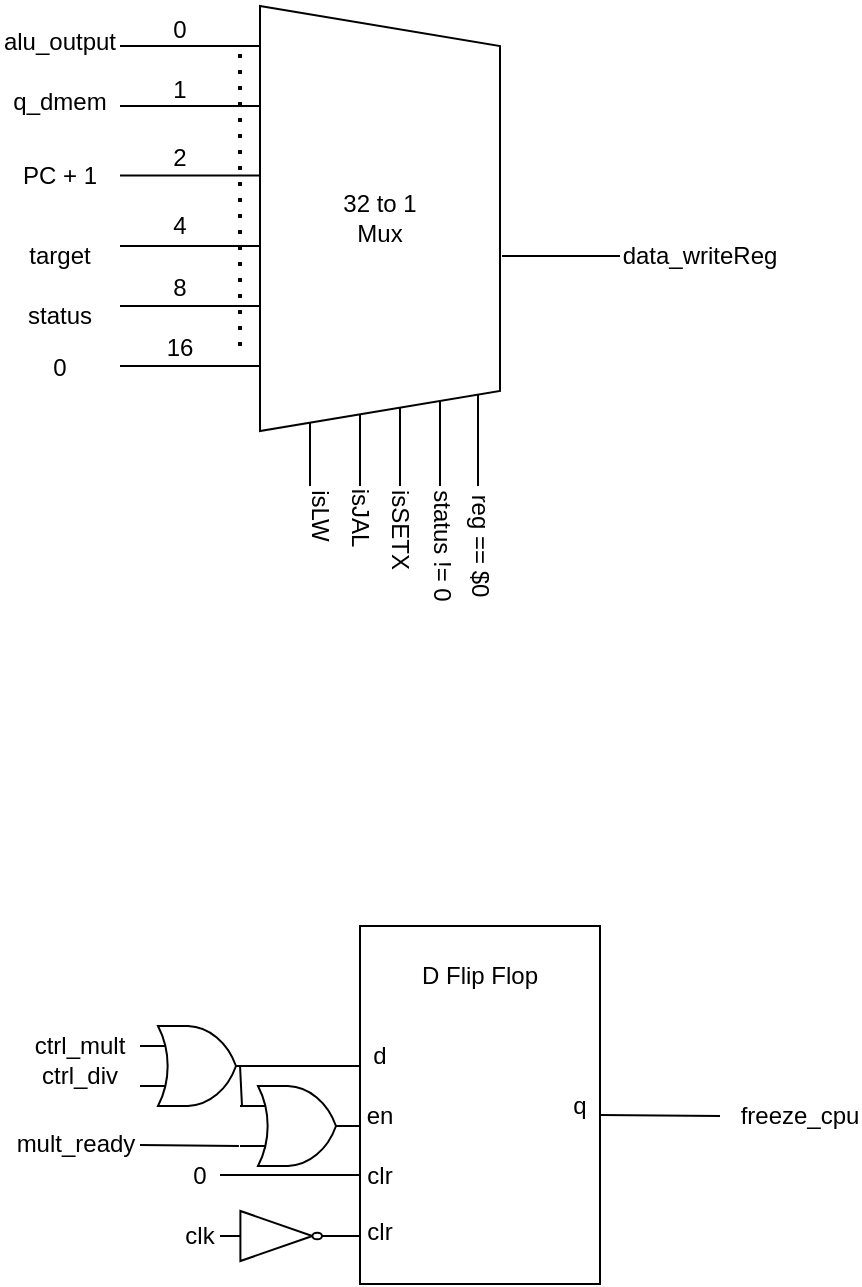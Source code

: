 <mxfile version="24.1.0" type="device">
  <diagram id="2tvL0R3IqfuwvdDt59Ox" name="Page-1">
    <mxGraphModel dx="137" dy="94" grid="1" gridSize="10" guides="1" tooltips="1" connect="1" arrows="1" fold="1" page="1" pageScale="1" pageWidth="850" pageHeight="1100" math="0" shadow="0">
      <root>
        <mxCell id="0" />
        <mxCell id="1" parent="0" />
        <mxCell id="Fs_C0T-dMjdy2RDeYWs9-61" style="edgeStyle=orthogonalEdgeStyle;rounded=0;orthogonalLoop=1;jettySize=auto;html=1;entryX=0.5;entryY=0.667;entryDx=0;entryDy=0;entryPerimeter=0;" edge="1" parent="1" source="Fs_C0T-dMjdy2RDeYWs9-60" target="Fs_C0T-dMjdy2RDeYWs9-45">
          <mxGeometry relative="1" as="geometry" />
        </mxCell>
        <mxCell id="Fs_C0T-dMjdy2RDeYWs9-54" style="edgeStyle=orthogonalEdgeStyle;rounded=0;orthogonalLoop=1;jettySize=auto;html=1;exitX=1;exitY=0.5;exitDx=0;exitDy=0;" edge="1" parent="1">
          <mxGeometry relative="1" as="geometry">
            <mxPoint x="300" y="735" as="sourcePoint" />
            <mxPoint x="320.007" y="720" as="targetPoint" />
          </mxGeometry>
        </mxCell>
        <mxCell id="Fs_C0T-dMjdy2RDeYWs9-3" value="" style="endArrow=none;html=1;rounded=0;" edge="1" parent="1">
          <mxGeometry width="50" height="50" relative="1" as="geometry">
            <mxPoint x="190" y="140" as="sourcePoint" />
            <mxPoint x="260" y="140" as="targetPoint" />
          </mxGeometry>
        </mxCell>
        <mxCell id="Fs_C0T-dMjdy2RDeYWs9-4" value="" style="endArrow=none;html=1;rounded=0;" edge="1" parent="1">
          <mxGeometry width="50" height="50" relative="1" as="geometry">
            <mxPoint x="190" y="170" as="sourcePoint" />
            <mxPoint x="260" y="170" as="targetPoint" />
          </mxGeometry>
        </mxCell>
        <mxCell id="Fs_C0T-dMjdy2RDeYWs9-5" value="" style="endArrow=none;html=1;rounded=0;" edge="1" parent="1">
          <mxGeometry width="50" height="50" relative="1" as="geometry">
            <mxPoint x="190" y="204.76" as="sourcePoint" />
            <mxPoint x="260" y="204.76" as="targetPoint" />
          </mxGeometry>
        </mxCell>
        <mxCell id="Fs_C0T-dMjdy2RDeYWs9-6" value="" style="endArrow=none;html=1;rounded=0;" edge="1" parent="1">
          <mxGeometry width="50" height="50" relative="1" as="geometry">
            <mxPoint x="190" y="240" as="sourcePoint" />
            <mxPoint x="260" y="240" as="targetPoint" />
          </mxGeometry>
        </mxCell>
        <mxCell id="Fs_C0T-dMjdy2RDeYWs9-7" value="" style="endArrow=none;html=1;rounded=0;" edge="1" parent="1">
          <mxGeometry width="50" height="50" relative="1" as="geometry">
            <mxPoint x="190" y="270" as="sourcePoint" />
            <mxPoint x="260" y="270" as="targetPoint" />
          </mxGeometry>
        </mxCell>
        <mxCell id="Fs_C0T-dMjdy2RDeYWs9-8" value="" style="endArrow=none;html=1;rounded=0;" edge="1" parent="1">
          <mxGeometry width="50" height="50" relative="1" as="geometry">
            <mxPoint x="285" y="360" as="sourcePoint" />
            <mxPoint x="285" y="280" as="targetPoint" />
          </mxGeometry>
        </mxCell>
        <mxCell id="Fs_C0T-dMjdy2RDeYWs9-9" value="" style="endArrow=none;html=1;rounded=0;" edge="1" parent="1">
          <mxGeometry width="50" height="50" relative="1" as="geometry">
            <mxPoint x="310" y="360" as="sourcePoint" />
            <mxPoint x="310" y="280" as="targetPoint" />
          </mxGeometry>
        </mxCell>
        <mxCell id="Fs_C0T-dMjdy2RDeYWs9-10" value="" style="endArrow=none;html=1;rounded=0;" edge="1" parent="1">
          <mxGeometry width="50" height="50" relative="1" as="geometry">
            <mxPoint x="330" y="360" as="sourcePoint" />
            <mxPoint x="330" y="280" as="targetPoint" />
          </mxGeometry>
        </mxCell>
        <mxCell id="Fs_C0T-dMjdy2RDeYWs9-11" value="" style="endArrow=none;html=1;rounded=0;" edge="1" parent="1">
          <mxGeometry width="50" height="50" relative="1" as="geometry">
            <mxPoint x="350" y="360" as="sourcePoint" />
            <mxPoint x="350" y="280" as="targetPoint" />
          </mxGeometry>
        </mxCell>
        <mxCell id="Fs_C0T-dMjdy2RDeYWs9-13" value="isLW" style="text;html=1;align=center;verticalAlign=middle;whiteSpace=wrap;rounded=0;rotation=90;" vertex="1" parent="1">
          <mxGeometry x="260" y="360" width="60" height="30" as="geometry" />
        </mxCell>
        <mxCell id="Fs_C0T-dMjdy2RDeYWs9-14" value="isJAL" style="text;html=1;align=center;verticalAlign=middle;whiteSpace=wrap;rounded=0;rotation=90;" vertex="1" parent="1">
          <mxGeometry x="280" y="361" width="60" height="30" as="geometry" />
        </mxCell>
        <mxCell id="Fs_C0T-dMjdy2RDeYWs9-16" value="isSETX" style="text;html=1;align=center;verticalAlign=middle;whiteSpace=wrap;rounded=0;rotation=90;" vertex="1" parent="1">
          <mxGeometry x="300" y="367" width="60" height="30" as="geometry" />
        </mxCell>
        <mxCell id="Fs_C0T-dMjdy2RDeYWs9-17" value="status != 0" style="text;html=1;align=center;verticalAlign=middle;whiteSpace=wrap;rounded=0;rotation=90;" vertex="1" parent="1">
          <mxGeometry x="321" y="375" width="60" height="30" as="geometry" />
        </mxCell>
        <mxCell id="Fs_C0T-dMjdy2RDeYWs9-19" value="" style="endArrow=none;html=1;rounded=0;" edge="1" parent="1">
          <mxGeometry width="50" height="50" relative="1" as="geometry">
            <mxPoint x="369" y="360" as="sourcePoint" />
            <mxPoint x="369" y="280" as="targetPoint" />
          </mxGeometry>
        </mxCell>
        <mxCell id="Fs_C0T-dMjdy2RDeYWs9-20" value="reg == $0" style="text;html=1;align=center;verticalAlign=middle;whiteSpace=wrap;rounded=0;rotation=90;" vertex="1" parent="1">
          <mxGeometry x="340" y="375" width="60" height="30" as="geometry" />
        </mxCell>
        <mxCell id="Fs_C0T-dMjdy2RDeYWs9-2" value="" style="shape=trapezoid;perimeter=trapezoidPerimeter;whiteSpace=wrap;html=1;fixedSize=1;rotation=90;" vertex="1" parent="1">
          <mxGeometry x="213.75" y="166.25" width="212.5" height="120" as="geometry" />
        </mxCell>
        <mxCell id="Fs_C0T-dMjdy2RDeYWs9-21" value="alu_output" style="text;html=1;align=center;verticalAlign=middle;whiteSpace=wrap;rounded=0;" vertex="1" parent="1">
          <mxGeometry x="130" y="122.5" width="60" height="30" as="geometry" />
        </mxCell>
        <mxCell id="Fs_C0T-dMjdy2RDeYWs9-22" value="q_dmem" style="text;html=1;align=center;verticalAlign=middle;whiteSpace=wrap;rounded=0;" vertex="1" parent="1">
          <mxGeometry x="130" y="152.5" width="60" height="30" as="geometry" />
        </mxCell>
        <mxCell id="Fs_C0T-dMjdy2RDeYWs9-23" value="PC + 1" style="text;html=1;align=center;verticalAlign=middle;whiteSpace=wrap;rounded=0;" vertex="1" parent="1">
          <mxGeometry x="130" y="190" width="60" height="30" as="geometry" />
        </mxCell>
        <mxCell id="Fs_C0T-dMjdy2RDeYWs9-25" value="target" style="text;html=1;align=center;verticalAlign=middle;whiteSpace=wrap;rounded=0;" vertex="1" parent="1">
          <mxGeometry x="130" y="230" width="60" height="30" as="geometry" />
        </mxCell>
        <mxCell id="Fs_C0T-dMjdy2RDeYWs9-26" value="status" style="text;html=1;align=center;verticalAlign=middle;whiteSpace=wrap;rounded=0;" vertex="1" parent="1">
          <mxGeometry x="130" y="260" width="60" height="30" as="geometry" />
        </mxCell>
        <mxCell id="Fs_C0T-dMjdy2RDeYWs9-27" value="" style="endArrow=none;html=1;rounded=0;" edge="1" parent="1">
          <mxGeometry width="50" height="50" relative="1" as="geometry">
            <mxPoint x="190" y="300" as="sourcePoint" />
            <mxPoint x="260" y="300" as="targetPoint" />
          </mxGeometry>
        </mxCell>
        <mxCell id="Fs_C0T-dMjdy2RDeYWs9-28" value="0" style="text;html=1;align=center;verticalAlign=middle;whiteSpace=wrap;rounded=0;" vertex="1" parent="1">
          <mxGeometry x="130" y="286.25" width="60" height="30" as="geometry" />
        </mxCell>
        <mxCell id="Fs_C0T-dMjdy2RDeYWs9-29" value="" style="endArrow=none;html=1;rounded=0;" edge="1" parent="1">
          <mxGeometry width="50" height="50" relative="1" as="geometry">
            <mxPoint x="381" y="245" as="sourcePoint" />
            <mxPoint x="440" y="245" as="targetPoint" />
          </mxGeometry>
        </mxCell>
        <mxCell id="Fs_C0T-dMjdy2RDeYWs9-30" value="data_writeReg" style="text;html=1;align=center;verticalAlign=middle;whiteSpace=wrap;rounded=0;" vertex="1" parent="1">
          <mxGeometry x="450" y="230" width="60" height="30" as="geometry" />
        </mxCell>
        <mxCell id="Fs_C0T-dMjdy2RDeYWs9-31" value="" style="endArrow=none;dashed=1;html=1;dashPattern=1 3;strokeWidth=2;rounded=0;" edge="1" parent="1">
          <mxGeometry width="50" height="50" relative="1" as="geometry">
            <mxPoint x="250" y="290" as="sourcePoint" />
            <mxPoint x="250" y="142.5" as="targetPoint" />
          </mxGeometry>
        </mxCell>
        <mxCell id="Fs_C0T-dMjdy2RDeYWs9-32" value="0" style="text;html=1;align=center;verticalAlign=middle;whiteSpace=wrap;rounded=0;" vertex="1" parent="1">
          <mxGeometry x="190" y="117" width="60" height="30" as="geometry" />
        </mxCell>
        <mxCell id="Fs_C0T-dMjdy2RDeYWs9-33" value="1" style="text;html=1;align=center;verticalAlign=middle;whiteSpace=wrap;rounded=0;" vertex="1" parent="1">
          <mxGeometry x="190" y="147" width="60" height="30" as="geometry" />
        </mxCell>
        <mxCell id="Fs_C0T-dMjdy2RDeYWs9-34" value="2" style="text;html=1;align=center;verticalAlign=middle;whiteSpace=wrap;rounded=0;" vertex="1" parent="1">
          <mxGeometry x="190" y="181" width="60" height="30" as="geometry" />
        </mxCell>
        <mxCell id="Fs_C0T-dMjdy2RDeYWs9-35" value="4" style="text;html=1;align=center;verticalAlign=middle;whiteSpace=wrap;rounded=0;" vertex="1" parent="1">
          <mxGeometry x="190" y="215.25" width="60" height="30" as="geometry" />
        </mxCell>
        <mxCell id="Fs_C0T-dMjdy2RDeYWs9-40" value="8" style="text;html=1;align=center;verticalAlign=middle;whiteSpace=wrap;rounded=0;" vertex="1" parent="1">
          <mxGeometry x="190" y="246" width="60" height="30" as="geometry" />
        </mxCell>
        <mxCell id="Fs_C0T-dMjdy2RDeYWs9-41" value="16" style="text;html=1;align=center;verticalAlign=middle;whiteSpace=wrap;rounded=0;" vertex="1" parent="1">
          <mxGeometry x="190" y="276" width="60" height="30" as="geometry" />
        </mxCell>
        <mxCell id="Fs_C0T-dMjdy2RDeYWs9-42" value="32 to 1&lt;div&gt;Mux&lt;/div&gt;" style="text;html=1;align=center;verticalAlign=middle;whiteSpace=wrap;rounded=0;" vertex="1" parent="1">
          <mxGeometry x="290" y="211" width="60" height="30" as="geometry" />
        </mxCell>
        <mxCell id="Fs_C0T-dMjdy2RDeYWs9-43" value="" style="rounded=0;whiteSpace=wrap;html=1;" vertex="1" parent="1">
          <mxGeometry x="310" y="580" width="120" height="179" as="geometry" />
        </mxCell>
        <mxCell id="Fs_C0T-dMjdy2RDeYWs9-44" value="D Flip Flop" style="text;html=1;align=center;verticalAlign=middle;whiteSpace=wrap;rounded=0;" vertex="1" parent="1">
          <mxGeometry x="340" y="590" width="60" height="30" as="geometry" />
        </mxCell>
        <mxCell id="Fs_C0T-dMjdy2RDeYWs9-45" value="d" style="text;html=1;align=center;verticalAlign=middle;whiteSpace=wrap;rounded=0;" vertex="1" parent="1">
          <mxGeometry x="290" y="630" width="60" height="30" as="geometry" />
        </mxCell>
        <mxCell id="Fs_C0T-dMjdy2RDeYWs9-46" value="q" style="text;html=1;align=center;verticalAlign=middle;whiteSpace=wrap;rounded=0;" vertex="1" parent="1">
          <mxGeometry x="390" y="654.5" width="60" height="30" as="geometry" />
        </mxCell>
        <mxCell id="Fs_C0T-dMjdy2RDeYWs9-47" value="en" style="text;html=1;align=center;verticalAlign=middle;whiteSpace=wrap;rounded=0;" vertex="1" parent="1">
          <mxGeometry x="290" y="660" width="60" height="30" as="geometry" />
        </mxCell>
        <mxCell id="Fs_C0T-dMjdy2RDeYWs9-48" value="clr" style="text;html=1;align=center;verticalAlign=middle;whiteSpace=wrap;rounded=0;" vertex="1" parent="1">
          <mxGeometry x="290" y="690" width="60" height="30" as="geometry" />
        </mxCell>
        <mxCell id="Fs_C0T-dMjdy2RDeYWs9-50" value="clk" style="text;html=1;align=center;verticalAlign=middle;whiteSpace=wrap;rounded=0;" vertex="1" parent="1">
          <mxGeometry x="200" y="720" width="60" height="30" as="geometry" />
        </mxCell>
        <mxCell id="Fs_C0T-dMjdy2RDeYWs9-52" value="0" style="text;html=1;align=center;verticalAlign=middle;whiteSpace=wrap;rounded=0;" vertex="1" parent="1">
          <mxGeometry x="200" y="690" width="60" height="30" as="geometry" />
        </mxCell>
        <mxCell id="Fs_C0T-dMjdy2RDeYWs9-53" value="" style="endArrow=none;html=1;rounded=0;entryX=0.333;entryY=0.483;entryDx=0;entryDy=0;entryPerimeter=0;" edge="1" parent="1" target="Fs_C0T-dMjdy2RDeYWs9-48">
          <mxGeometry width="50" height="50" relative="1" as="geometry">
            <mxPoint x="240" y="704.5" as="sourcePoint" />
            <mxPoint x="290" y="654.5" as="targetPoint" />
          </mxGeometry>
        </mxCell>
        <mxCell id="Fs_C0T-dMjdy2RDeYWs9-55" value="ctrl_mult" style="text;html=1;align=center;verticalAlign=middle;whiteSpace=wrap;rounded=0;" vertex="1" parent="1">
          <mxGeometry x="140" y="624.5" width="60" height="30" as="geometry" />
        </mxCell>
        <mxCell id="Fs_C0T-dMjdy2RDeYWs9-56" value="ctrl_div" style="text;html=1;align=center;verticalAlign=middle;whiteSpace=wrap;rounded=0;" vertex="1" parent="1">
          <mxGeometry x="140" y="640" width="60" height="30" as="geometry" />
        </mxCell>
        <mxCell id="Fs_C0T-dMjdy2RDeYWs9-58" value="mult_ready" style="text;html=1;align=center;verticalAlign=middle;whiteSpace=wrap;rounded=0;" vertex="1" parent="1">
          <mxGeometry x="138" y="673.5" width="60" height="30" as="geometry" />
        </mxCell>
        <mxCell id="Fs_C0T-dMjdy2RDeYWs9-60" value="" style="verticalLabelPosition=bottom;shadow=0;dashed=0;align=center;html=1;verticalAlign=top;shape=mxgraph.electrical.logic_gates.logic_gate;operation=or;" vertex="1" parent="1">
          <mxGeometry x="200" y="630" width="60" height="40" as="geometry" />
        </mxCell>
        <mxCell id="Fs_C0T-dMjdy2RDeYWs9-63" value="" style="verticalLabelPosition=bottom;shadow=0;dashed=0;align=center;html=1;verticalAlign=top;shape=mxgraph.electrical.logic_gates.logic_gate;operation=or;" vertex="1" parent="1">
          <mxGeometry x="250" y="660" width="60" height="40" as="geometry" />
        </mxCell>
        <mxCell id="Fs_C0T-dMjdy2RDeYWs9-64" value="" style="endArrow=none;html=1;rounded=0;exitX=0.824;exitY=0.033;exitDx=0;exitDy=0;exitPerimeter=0;entryX=1;entryY=0.5;entryDx=0;entryDy=0;" edge="1" parent="1">
          <mxGeometry width="50" height="50" relative="1" as="geometry">
            <mxPoint x="249.44" y="689.99" as="sourcePoint" />
            <mxPoint x="200" y="689.5" as="targetPoint" />
          </mxGeometry>
        </mxCell>
        <mxCell id="Fs_C0T-dMjdy2RDeYWs9-65" value="" style="endArrow=none;html=1;rounded=0;entryX=0;entryY=0.25;entryDx=0;entryDy=0;entryPerimeter=0;exitX=0.817;exitY=0.503;exitDx=0;exitDy=0;exitPerimeter=0;" edge="1" parent="1">
          <mxGeometry width="50" height="50" relative="1" as="geometry">
            <mxPoint x="250.02" y="650.12" as="sourcePoint" />
            <mxPoint x="251" y="670" as="targetPoint" />
          </mxGeometry>
        </mxCell>
        <mxCell id="Fs_C0T-dMjdy2RDeYWs9-66" value="" style="endArrow=none;html=1;rounded=0;" edge="1" parent="1">
          <mxGeometry width="50" height="50" relative="1" as="geometry">
            <mxPoint x="430" y="674.5" as="sourcePoint" />
            <mxPoint x="490" y="675" as="targetPoint" />
          </mxGeometry>
        </mxCell>
        <mxCell id="Fs_C0T-dMjdy2RDeYWs9-67" value="freeze_cpu" style="text;html=1;align=center;verticalAlign=middle;whiteSpace=wrap;rounded=0;" vertex="1" parent="1">
          <mxGeometry x="500" y="660" width="60" height="30" as="geometry" />
        </mxCell>
        <mxCell id="Fs_C0T-dMjdy2RDeYWs9-68" value="" style="verticalLabelPosition=bottom;shadow=0;dashed=0;align=center;html=1;verticalAlign=top;shape=mxgraph.electrical.logic_gates.inverter_2" vertex="1" parent="1">
          <mxGeometry x="240" y="722.5" width="60" height="25" as="geometry" />
        </mxCell>
        <mxCell id="Fs_C0T-dMjdy2RDeYWs9-69" value="clr" style="text;html=1;align=center;verticalAlign=middle;whiteSpace=wrap;rounded=0;" vertex="1" parent="1">
          <mxGeometry x="290" y="717.5" width="60" height="30" as="geometry" />
        </mxCell>
      </root>
    </mxGraphModel>
  </diagram>
</mxfile>
